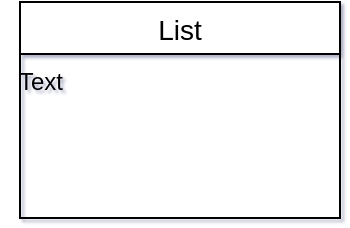 <mxfile version="13.6.5">
    <diagram id="zSP3PBqF3ELWRCIHCSno" name="ページ1">
        <mxGraphModel dx="825" dy="1705" grid="1" gridSize="10" guides="1" tooltips="1" connect="1" arrows="0" fold="1" page="1" pageScale="1" pageWidth="827" pageHeight="1169" math="0" shadow="1">
            <root>
                <mxCell id="0"/>
                <mxCell id="1" parent="0"/>
                <mxCell id="24" value="List" style="swimlane;fontStyle=0;childLayout=stackLayout;horizontal=1;startSize=26;horizontalStack=0;resizeParent=1;resizeParentMax=0;resizeLast=0;collapsible=1;marginBottom=0;align=center;fontSize=14;" vertex="1" parent="1">
                    <mxGeometry x="50" y="-1120" width="160" height="108" as="geometry"/>
                </mxCell>
                <mxCell id="28" value="Text" style="text;html=1;align=center;verticalAlign=middle;resizable=0;points=[];autosize=1;" vertex="1" parent="1">
                    <mxGeometry x="40" y="-1090" width="40" height="20" as="geometry"/>
                </mxCell>
            </root>
        </mxGraphModel>
    </diagram>
</mxfile>